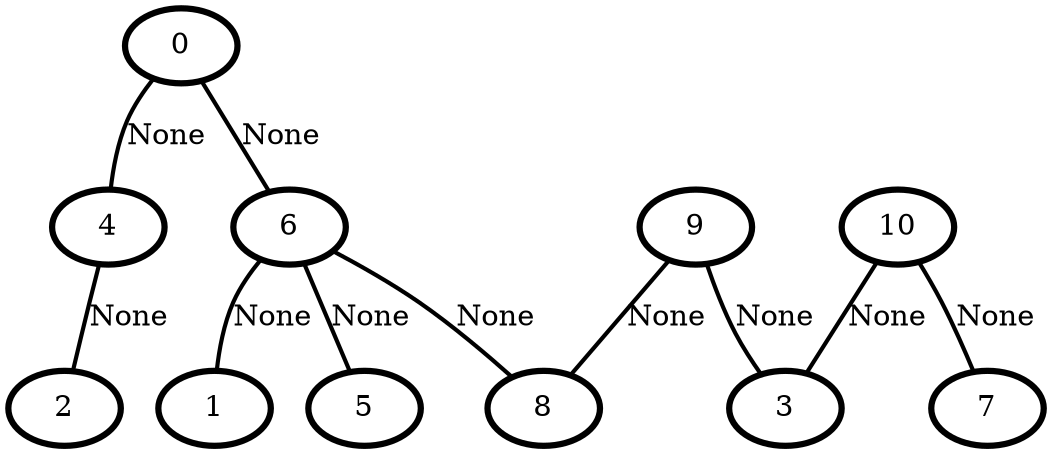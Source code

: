 graph G {
    0 [penwidth=3,label="0"]
    1 [penwidth=3,label="1"]
    2 [penwidth=3,label="2"]
    3 [penwidth=3,label="3"]
    4 [penwidth=3,label="4"]
    5 [penwidth=3,label="5"]
    6 [penwidth=3,label="6"]
    7 [penwidth=3,label="7"]
    8 [penwidth=3,label="8"]
    9 [penwidth=3,label="9"]
    10 [penwidth=3,label="10"]

    0--6 [penwidth=2,label="None"]
    6--8 [penwidth=2,label="None"]
    9--3 [penwidth=2,label="None"]
    9--8 [penwidth=2,label="None"]
    10--7 [penwidth=2,label="None"]
    4--2 [penwidth=2,label="None"]
    6--5 [penwidth=2,label="None"]
    6--1 [penwidth=2,label="None"]
    10--3 [penwidth=2,label="None"]
    0--4 [penwidth=2,label="None"]
}